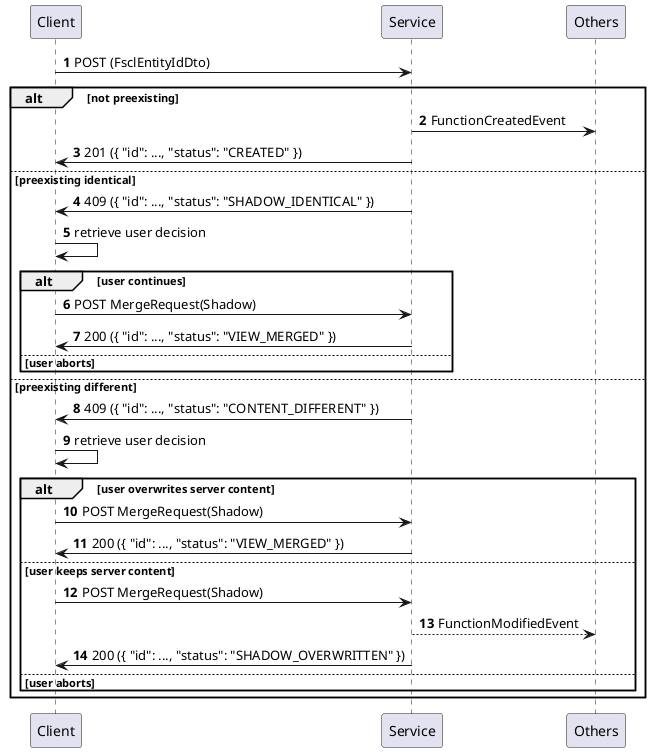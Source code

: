 @startuml
'https://plantuml.com/sequence-diagram

autonumber

Client -> Service: POST (FsclEntityIdDto)
alt not preexisting
    Service -> Others: FunctionCreatedEvent
    Client <- Service: 201 ({ "id": ..., "status": "CREATED" })
else preexisting identical
    Client <- Service: 409 ({ "id": ..., "status": "SHADOW_IDENTICAL" })
    Client -> Client: retrieve user decision
    alt user continues
        Client -> Service: POST MergeRequest(Shadow)
        Client <- Service: 200 ({ "id": ..., "status": "VIEW_MERGED" })
    else user aborts
    end
else preexisting different
    Client <- Service: 409 ({ "id": ..., "status": "CONTENT_DIFFERENT" })
    Client -> Client: retrieve user decision
    alt user overwrites server content
        Client -> Service: POST MergeRequest(Shadow)
        Client <- Service: 200 ({ "id": ..., "status": "VIEW_MERGED" })
    else user keeps server content
        Client -> Service: POST MergeRequest(Shadow)
        Service --> Others: FunctionModifiedEvent
        Client <- Service: 200 ({ "id": ..., "status": "SHADOW_OVERWRITTEN" })
    else user aborts
    end

end
@enduml
